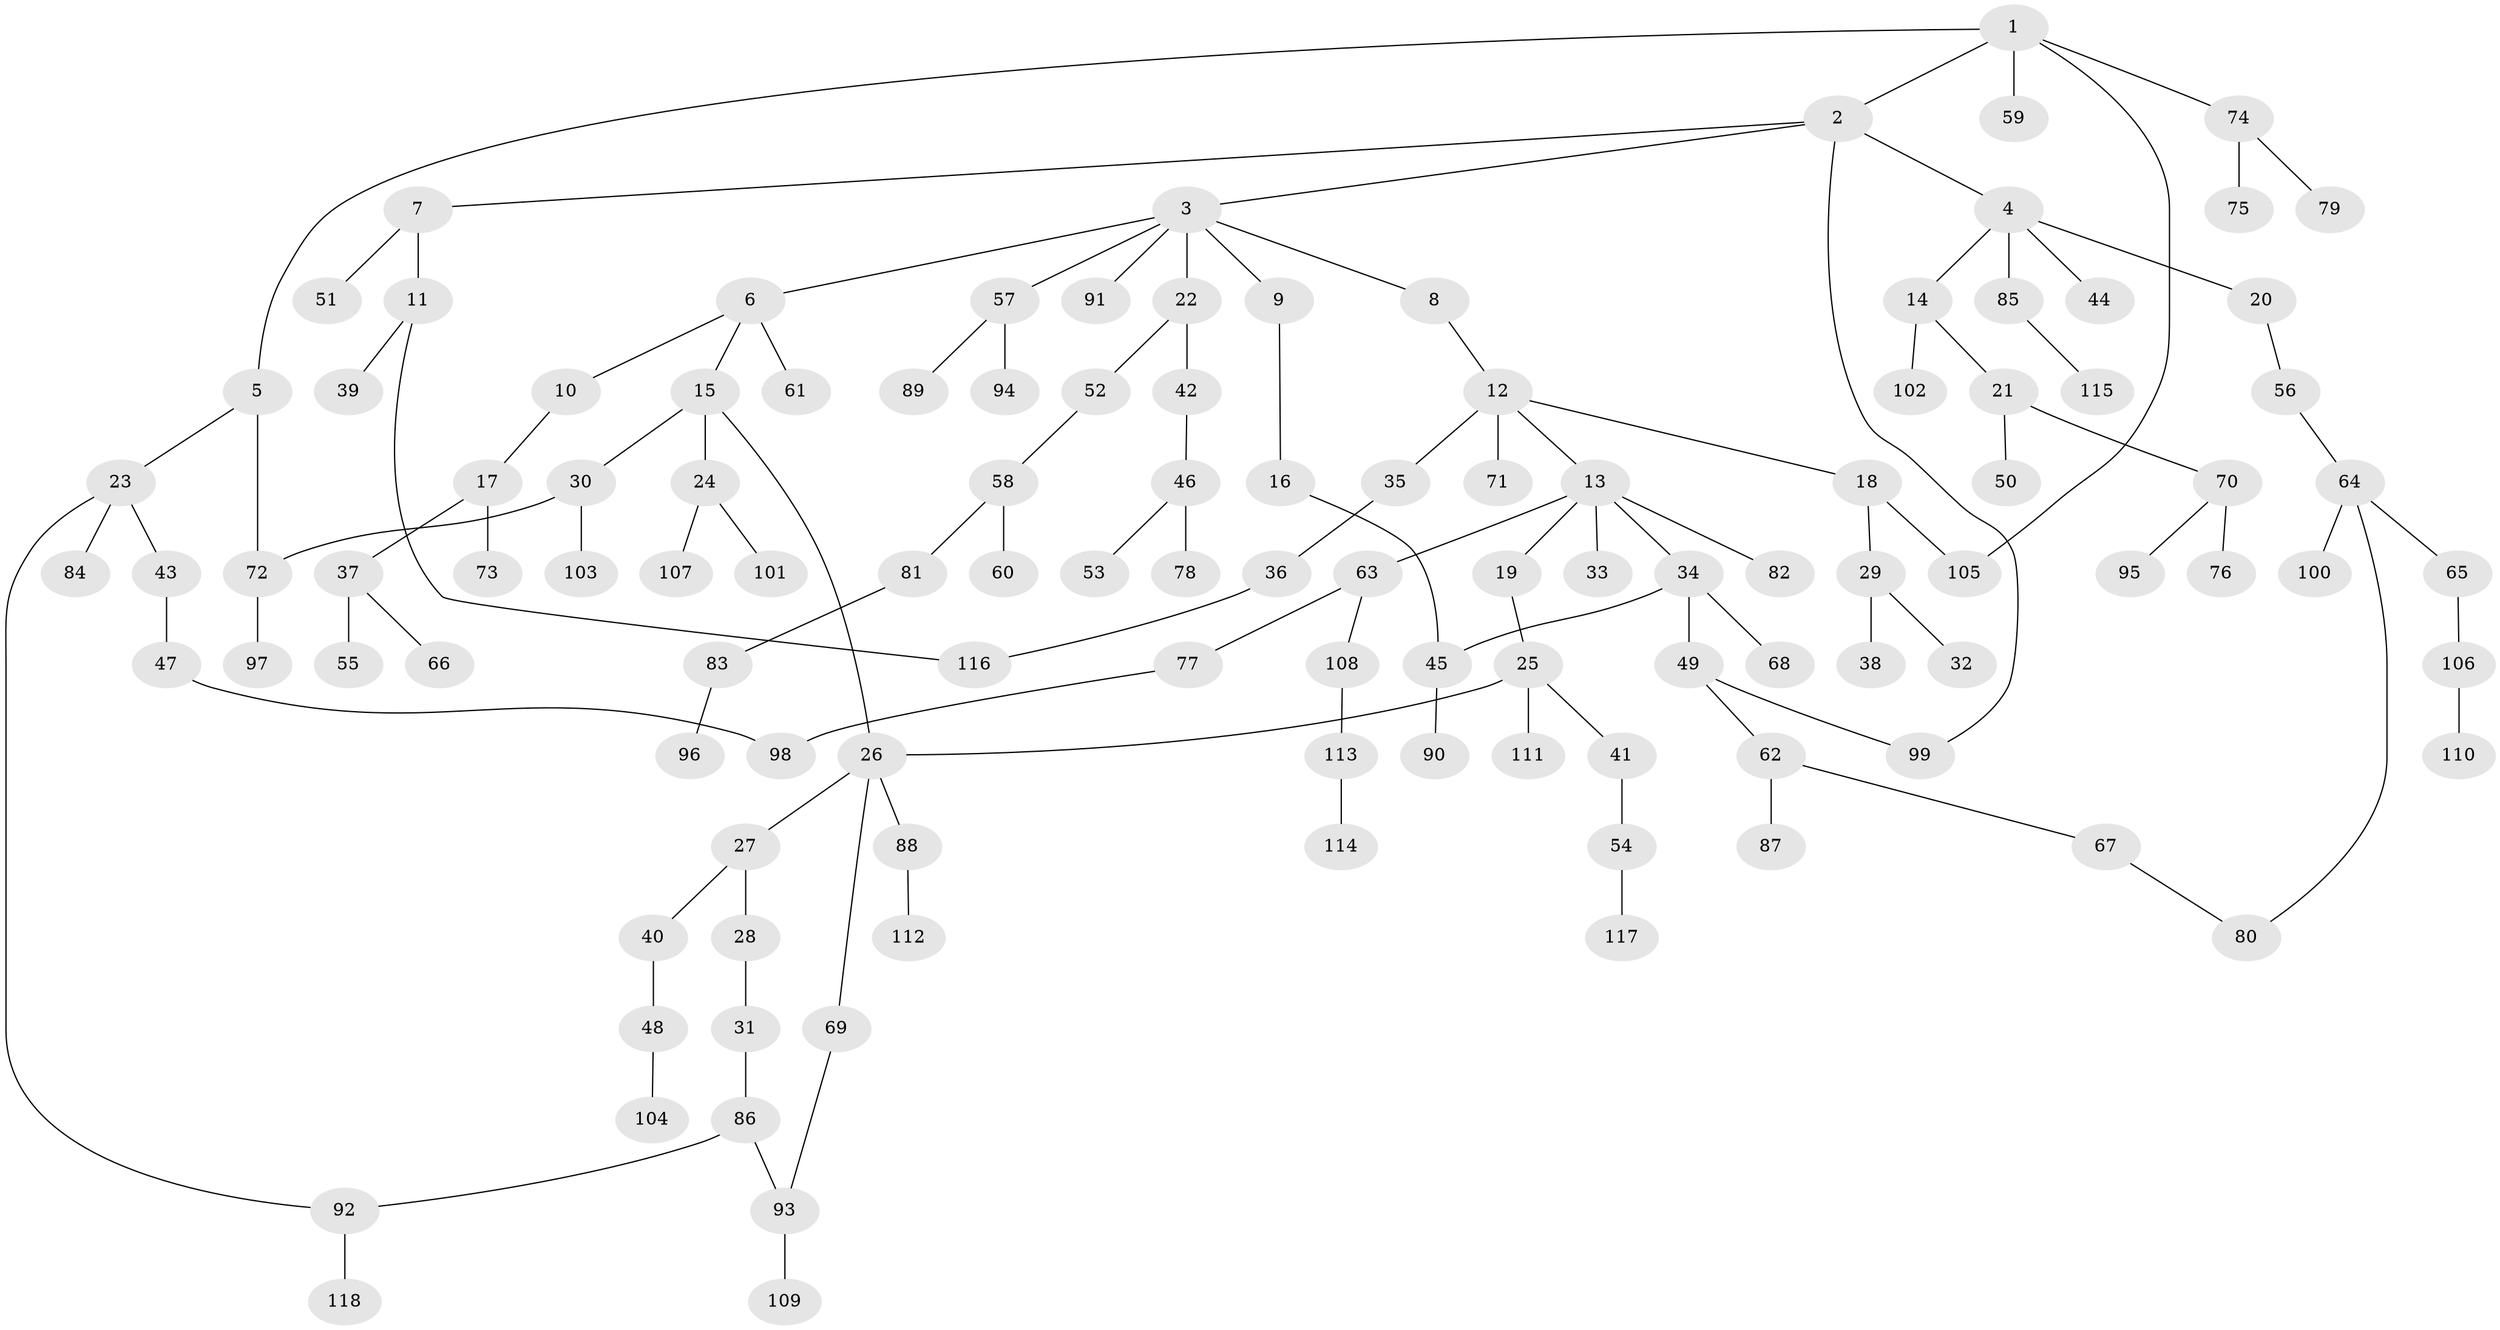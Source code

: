// coarse degree distribution, {8: 0.012658227848101266, 6: 0.02531645569620253, 5: 0.06329113924050633, 4: 0.05063291139240506, 3: 0.12658227848101267, 2: 0.35443037974683544, 1: 0.3670886075949367}
// Generated by graph-tools (version 1.1) at 2025/41/03/06/25 10:41:25]
// undirected, 118 vertices, 127 edges
graph export_dot {
graph [start="1"]
  node [color=gray90,style=filled];
  1;
  2;
  3;
  4;
  5;
  6;
  7;
  8;
  9;
  10;
  11;
  12;
  13;
  14;
  15;
  16;
  17;
  18;
  19;
  20;
  21;
  22;
  23;
  24;
  25;
  26;
  27;
  28;
  29;
  30;
  31;
  32;
  33;
  34;
  35;
  36;
  37;
  38;
  39;
  40;
  41;
  42;
  43;
  44;
  45;
  46;
  47;
  48;
  49;
  50;
  51;
  52;
  53;
  54;
  55;
  56;
  57;
  58;
  59;
  60;
  61;
  62;
  63;
  64;
  65;
  66;
  67;
  68;
  69;
  70;
  71;
  72;
  73;
  74;
  75;
  76;
  77;
  78;
  79;
  80;
  81;
  82;
  83;
  84;
  85;
  86;
  87;
  88;
  89;
  90;
  91;
  92;
  93;
  94;
  95;
  96;
  97;
  98;
  99;
  100;
  101;
  102;
  103;
  104;
  105;
  106;
  107;
  108;
  109;
  110;
  111;
  112;
  113;
  114;
  115;
  116;
  117;
  118;
  1 -- 2;
  1 -- 5;
  1 -- 59;
  1 -- 74;
  1 -- 105;
  2 -- 3;
  2 -- 4;
  2 -- 7;
  2 -- 99;
  3 -- 6;
  3 -- 8;
  3 -- 9;
  3 -- 22;
  3 -- 57;
  3 -- 91;
  4 -- 14;
  4 -- 20;
  4 -- 44;
  4 -- 85;
  5 -- 23;
  5 -- 72;
  6 -- 10;
  6 -- 15;
  6 -- 61;
  7 -- 11;
  7 -- 51;
  8 -- 12;
  9 -- 16;
  10 -- 17;
  11 -- 39;
  11 -- 116;
  12 -- 13;
  12 -- 18;
  12 -- 35;
  12 -- 71;
  13 -- 19;
  13 -- 33;
  13 -- 34;
  13 -- 63;
  13 -- 82;
  14 -- 21;
  14 -- 102;
  15 -- 24;
  15 -- 26;
  15 -- 30;
  16 -- 45;
  17 -- 37;
  17 -- 73;
  18 -- 29;
  18 -- 105;
  19 -- 25;
  20 -- 56;
  21 -- 50;
  21 -- 70;
  22 -- 42;
  22 -- 52;
  23 -- 43;
  23 -- 84;
  23 -- 92;
  24 -- 101;
  24 -- 107;
  25 -- 41;
  25 -- 111;
  25 -- 26;
  26 -- 27;
  26 -- 69;
  26 -- 88;
  27 -- 28;
  27 -- 40;
  28 -- 31;
  29 -- 32;
  29 -- 38;
  30 -- 72;
  30 -- 103;
  31 -- 86;
  34 -- 49;
  34 -- 68;
  34 -- 45;
  35 -- 36;
  36 -- 116;
  37 -- 55;
  37 -- 66;
  40 -- 48;
  41 -- 54;
  42 -- 46;
  43 -- 47;
  45 -- 90;
  46 -- 53;
  46 -- 78;
  47 -- 98;
  48 -- 104;
  49 -- 62;
  49 -- 99;
  52 -- 58;
  54 -- 117;
  56 -- 64;
  57 -- 89;
  57 -- 94;
  58 -- 60;
  58 -- 81;
  62 -- 67;
  62 -- 87;
  63 -- 77;
  63 -- 108;
  64 -- 65;
  64 -- 80;
  64 -- 100;
  65 -- 106;
  67 -- 80;
  69 -- 93;
  70 -- 76;
  70 -- 95;
  72 -- 97;
  74 -- 75;
  74 -- 79;
  77 -- 98;
  81 -- 83;
  83 -- 96;
  85 -- 115;
  86 -- 93;
  86 -- 92;
  88 -- 112;
  92 -- 118;
  93 -- 109;
  106 -- 110;
  108 -- 113;
  113 -- 114;
}
